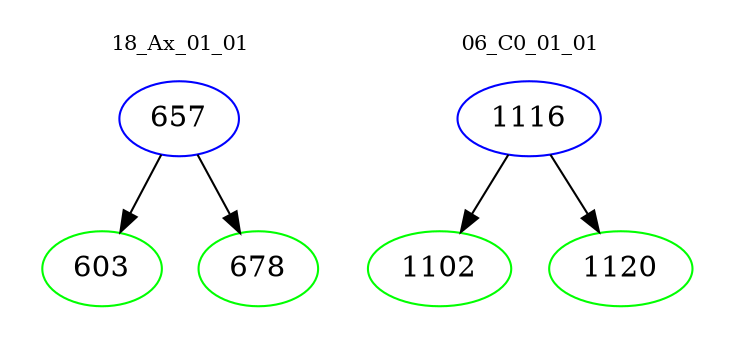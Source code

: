digraph{
subgraph cluster_0 {
color = white
label = "18_Ax_01_01";
fontsize=10;
T0_657 [label="657", color="blue"]
T0_657 -> T0_603 [color="black"]
T0_603 [label="603", color="green"]
T0_657 -> T0_678 [color="black"]
T0_678 [label="678", color="green"]
}
subgraph cluster_1 {
color = white
label = "06_C0_01_01";
fontsize=10;
T1_1116 [label="1116", color="blue"]
T1_1116 -> T1_1102 [color="black"]
T1_1102 [label="1102", color="green"]
T1_1116 -> T1_1120 [color="black"]
T1_1120 [label="1120", color="green"]
}
}

